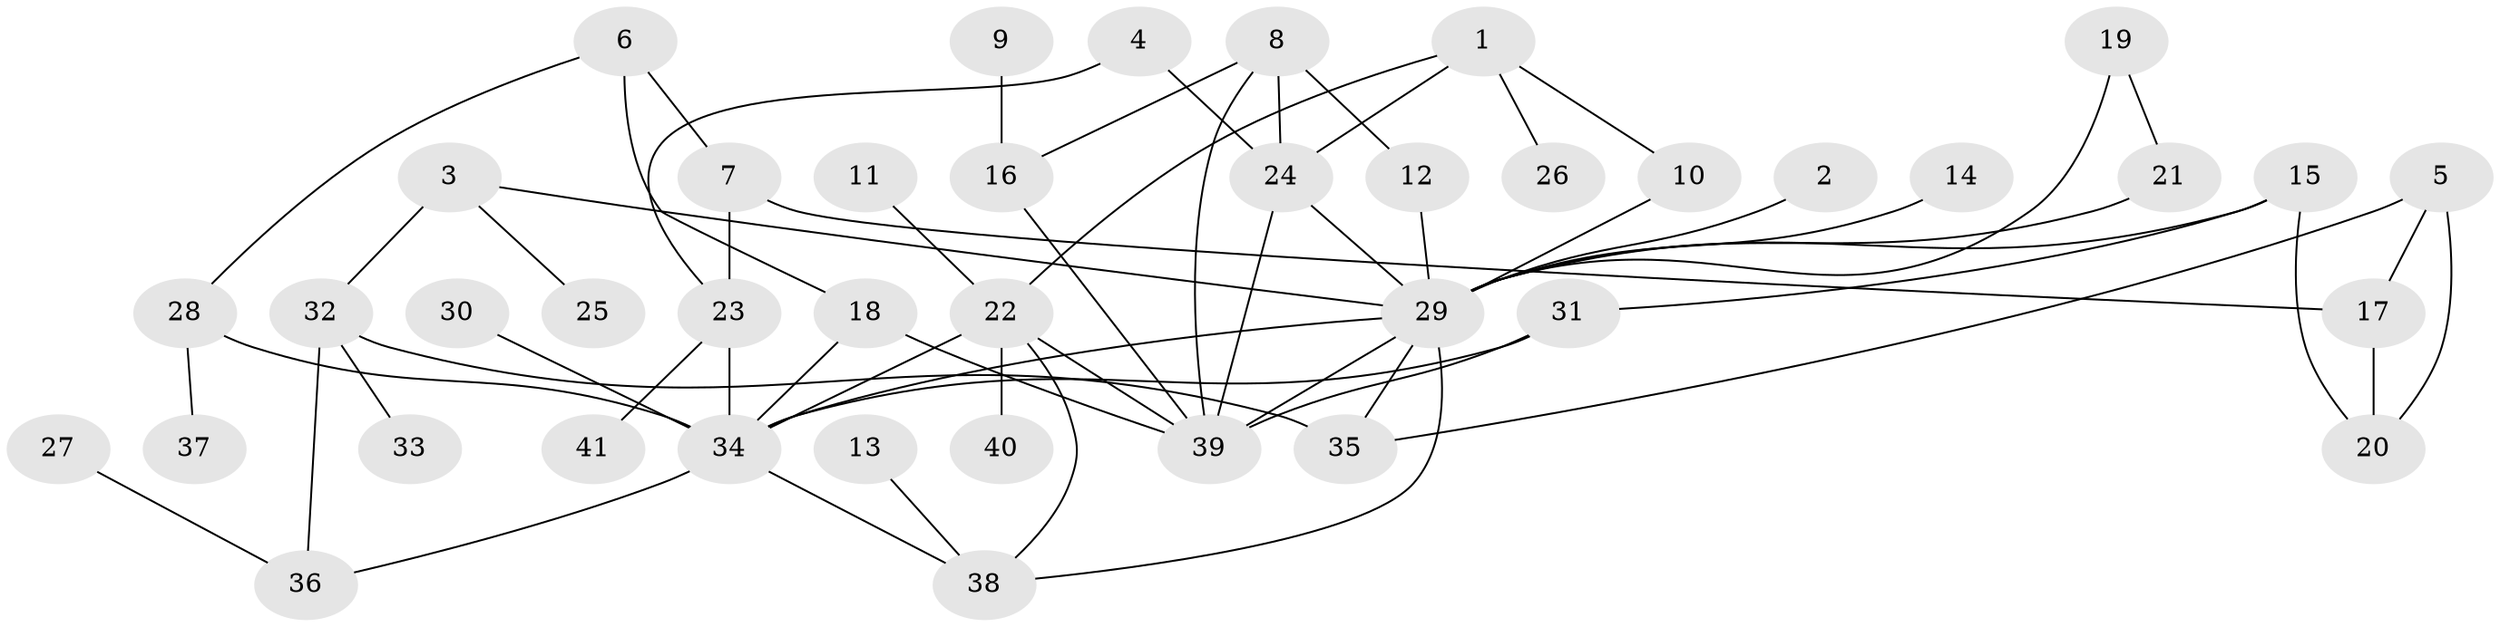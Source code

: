 // original degree distribution, {1: 0.3048780487804878, 4: 0.13414634146341464, 8: 0.024390243902439025, 3: 0.18292682926829268, 6: 0.012195121951219513, 2: 0.2926829268292683, 5: 0.036585365853658534, 9: 0.012195121951219513}
// Generated by graph-tools (version 1.1) at 2025/25/03/09/25 03:25:35]
// undirected, 41 vertices, 61 edges
graph export_dot {
graph [start="1"]
  node [color=gray90,style=filled];
  1;
  2;
  3;
  4;
  5;
  6;
  7;
  8;
  9;
  10;
  11;
  12;
  13;
  14;
  15;
  16;
  17;
  18;
  19;
  20;
  21;
  22;
  23;
  24;
  25;
  26;
  27;
  28;
  29;
  30;
  31;
  32;
  33;
  34;
  35;
  36;
  37;
  38;
  39;
  40;
  41;
  1 -- 10 [weight=1.0];
  1 -- 22 [weight=1.0];
  1 -- 24 [weight=1.0];
  1 -- 26 [weight=1.0];
  2 -- 29 [weight=1.0];
  3 -- 25 [weight=1.0];
  3 -- 29 [weight=1.0];
  3 -- 32 [weight=1.0];
  4 -- 23 [weight=1.0];
  4 -- 24 [weight=1.0];
  5 -- 17 [weight=1.0];
  5 -- 20 [weight=1.0];
  5 -- 35 [weight=1.0];
  6 -- 7 [weight=1.0];
  6 -- 18 [weight=1.0];
  6 -- 28 [weight=1.0];
  7 -- 17 [weight=1.0];
  7 -- 23 [weight=1.0];
  8 -- 12 [weight=1.0];
  8 -- 16 [weight=1.0];
  8 -- 24 [weight=1.0];
  8 -- 39 [weight=1.0];
  9 -- 16 [weight=1.0];
  10 -- 29 [weight=1.0];
  11 -- 22 [weight=1.0];
  12 -- 29 [weight=1.0];
  13 -- 38 [weight=1.0];
  14 -- 29 [weight=1.0];
  15 -- 20 [weight=1.0];
  15 -- 29 [weight=1.0];
  15 -- 31 [weight=1.0];
  16 -- 39 [weight=1.0];
  17 -- 20 [weight=1.0];
  18 -- 34 [weight=1.0];
  18 -- 39 [weight=1.0];
  19 -- 21 [weight=1.0];
  19 -- 29 [weight=1.0];
  21 -- 29 [weight=1.0];
  22 -- 34 [weight=1.0];
  22 -- 38 [weight=1.0];
  22 -- 39 [weight=1.0];
  22 -- 40 [weight=1.0];
  23 -- 34 [weight=2.0];
  23 -- 41 [weight=1.0];
  24 -- 29 [weight=1.0];
  24 -- 39 [weight=1.0];
  27 -- 36 [weight=1.0];
  28 -- 34 [weight=2.0];
  28 -- 37 [weight=1.0];
  29 -- 34 [weight=1.0];
  29 -- 35 [weight=1.0];
  29 -- 38 [weight=1.0];
  29 -- 39 [weight=1.0];
  30 -- 34 [weight=1.0];
  31 -- 34 [weight=1.0];
  31 -- 39 [weight=1.0];
  32 -- 33 [weight=1.0];
  32 -- 35 [weight=1.0];
  32 -- 36 [weight=1.0];
  34 -- 36 [weight=1.0];
  34 -- 38 [weight=1.0];
}
